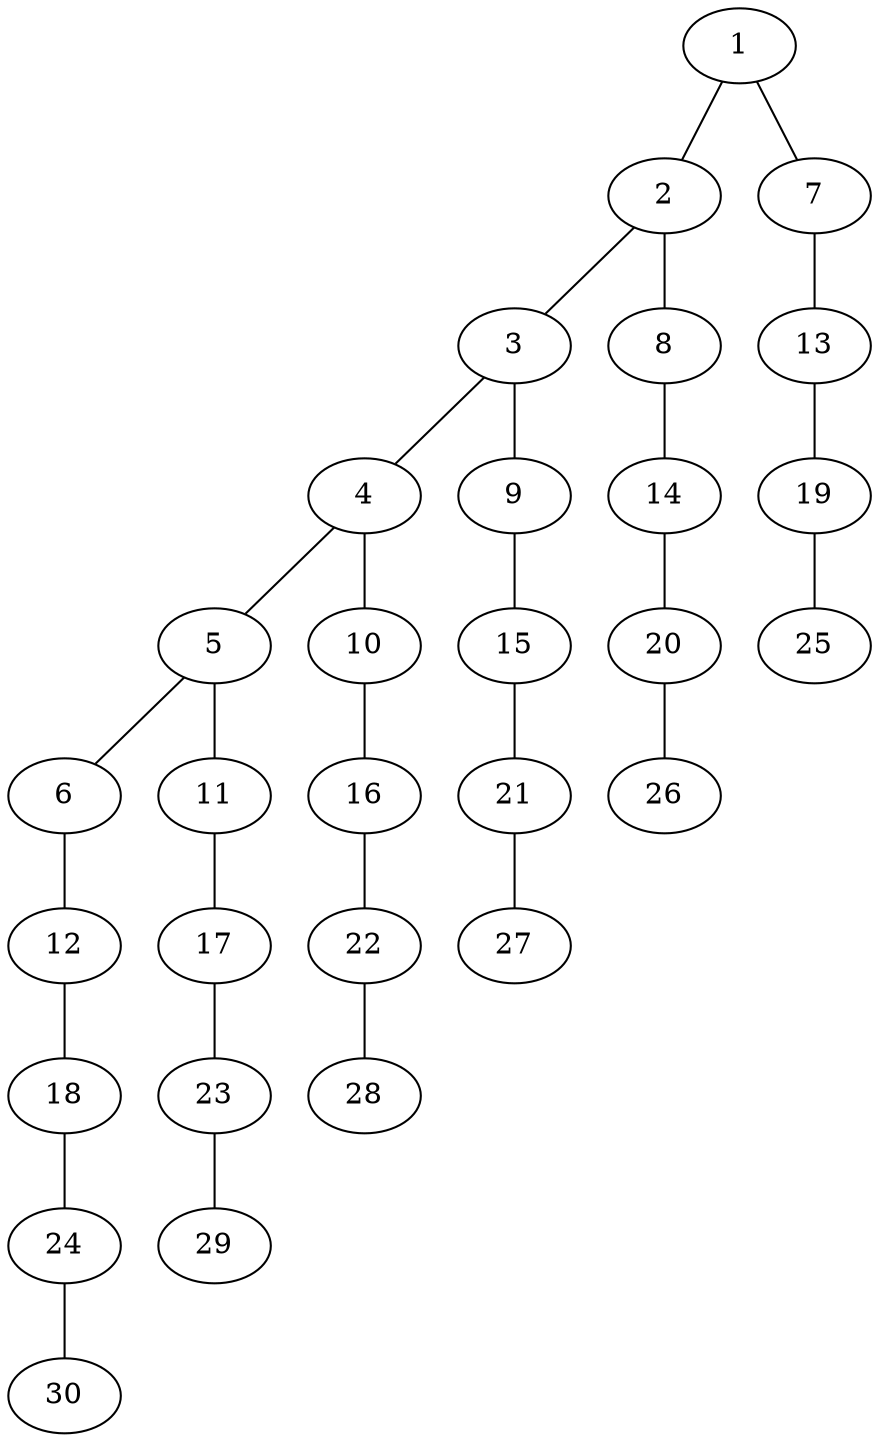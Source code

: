 graph g_m_29{
1--2
1--7
2--3
2--8
7--13
3--4
3--9
8--14
13--19
4--5
4--10
9--15
14--20
19--25
5--6
5--11
10--16
15--21
20--26
6--12
11--17
16--22
21--27
12--18
17--23
22--28
18--24
23--29
24--30
}
